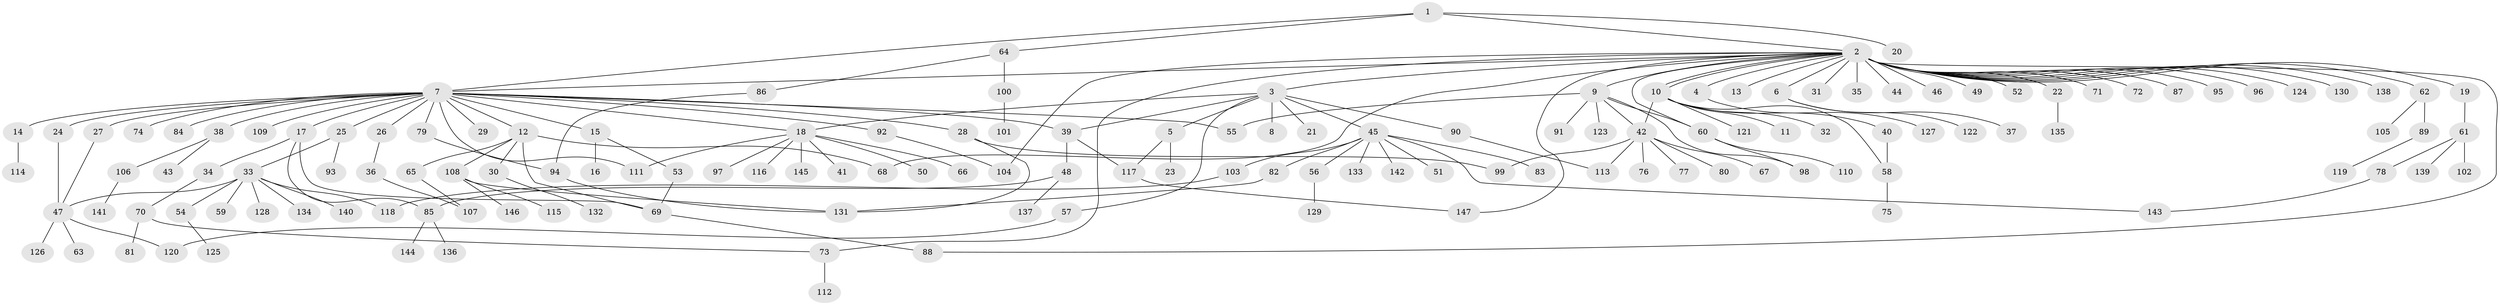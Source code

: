 // Generated by graph-tools (version 1.1) at 2025/49/03/09/25 03:49:47]
// undirected, 147 vertices, 177 edges
graph export_dot {
graph [start="1"]
  node [color=gray90,style=filled];
  1;
  2;
  3;
  4;
  5;
  6;
  7;
  8;
  9;
  10;
  11;
  12;
  13;
  14;
  15;
  16;
  17;
  18;
  19;
  20;
  21;
  22;
  23;
  24;
  25;
  26;
  27;
  28;
  29;
  30;
  31;
  32;
  33;
  34;
  35;
  36;
  37;
  38;
  39;
  40;
  41;
  42;
  43;
  44;
  45;
  46;
  47;
  48;
  49;
  50;
  51;
  52;
  53;
  54;
  55;
  56;
  57;
  58;
  59;
  60;
  61;
  62;
  63;
  64;
  65;
  66;
  67;
  68;
  69;
  70;
  71;
  72;
  73;
  74;
  75;
  76;
  77;
  78;
  79;
  80;
  81;
  82;
  83;
  84;
  85;
  86;
  87;
  88;
  89;
  90;
  91;
  92;
  93;
  94;
  95;
  96;
  97;
  98;
  99;
  100;
  101;
  102;
  103;
  104;
  105;
  106;
  107;
  108;
  109;
  110;
  111;
  112;
  113;
  114;
  115;
  116;
  117;
  118;
  119;
  120;
  121;
  122;
  123;
  124;
  125;
  126;
  127;
  128;
  129;
  130;
  131;
  132;
  133;
  134;
  135;
  136;
  137;
  138;
  139;
  140;
  141;
  142;
  143;
  144;
  145;
  146;
  147;
  1 -- 2;
  1 -- 7;
  1 -- 20;
  1 -- 64;
  2 -- 3;
  2 -- 4;
  2 -- 6;
  2 -- 7;
  2 -- 9;
  2 -- 10;
  2 -- 10;
  2 -- 13;
  2 -- 19;
  2 -- 22;
  2 -- 31;
  2 -- 35;
  2 -- 44;
  2 -- 46;
  2 -- 49;
  2 -- 52;
  2 -- 60;
  2 -- 62;
  2 -- 68;
  2 -- 71;
  2 -- 72;
  2 -- 73;
  2 -- 87;
  2 -- 88;
  2 -- 95;
  2 -- 96;
  2 -- 104;
  2 -- 124;
  2 -- 130;
  2 -- 138;
  2 -- 147;
  3 -- 5;
  3 -- 8;
  3 -- 18;
  3 -- 21;
  3 -- 39;
  3 -- 45;
  3 -- 57;
  3 -- 90;
  4 -- 127;
  5 -- 23;
  5 -- 117;
  6 -- 37;
  6 -- 122;
  7 -- 12;
  7 -- 14;
  7 -- 15;
  7 -- 17;
  7 -- 18;
  7 -- 24;
  7 -- 25;
  7 -- 26;
  7 -- 27;
  7 -- 28;
  7 -- 29;
  7 -- 38;
  7 -- 39;
  7 -- 55;
  7 -- 74;
  7 -- 79;
  7 -- 84;
  7 -- 92;
  7 -- 109;
  7 -- 111;
  9 -- 42;
  9 -- 55;
  9 -- 60;
  9 -- 91;
  9 -- 98;
  9 -- 123;
  10 -- 11;
  10 -- 32;
  10 -- 40;
  10 -- 42;
  10 -- 58;
  10 -- 121;
  12 -- 30;
  12 -- 65;
  12 -- 68;
  12 -- 69;
  12 -- 108;
  14 -- 114;
  15 -- 16;
  15 -- 53;
  17 -- 34;
  17 -- 69;
  17 -- 85;
  18 -- 41;
  18 -- 50;
  18 -- 66;
  18 -- 97;
  18 -- 111;
  18 -- 116;
  18 -- 145;
  19 -- 61;
  22 -- 135;
  24 -- 47;
  25 -- 33;
  25 -- 93;
  26 -- 36;
  27 -- 47;
  28 -- 99;
  28 -- 131;
  30 -- 132;
  33 -- 47;
  33 -- 54;
  33 -- 59;
  33 -- 118;
  33 -- 128;
  33 -- 134;
  33 -- 140;
  34 -- 70;
  36 -- 107;
  38 -- 43;
  38 -- 106;
  39 -- 48;
  39 -- 117;
  40 -- 58;
  42 -- 67;
  42 -- 76;
  42 -- 77;
  42 -- 80;
  42 -- 99;
  42 -- 113;
  45 -- 51;
  45 -- 56;
  45 -- 82;
  45 -- 83;
  45 -- 103;
  45 -- 133;
  45 -- 142;
  45 -- 143;
  47 -- 63;
  47 -- 120;
  47 -- 126;
  48 -- 85;
  48 -- 137;
  53 -- 69;
  54 -- 125;
  56 -- 129;
  57 -- 120;
  58 -- 75;
  60 -- 98;
  60 -- 110;
  61 -- 78;
  61 -- 102;
  61 -- 139;
  62 -- 89;
  62 -- 105;
  64 -- 86;
  64 -- 100;
  65 -- 107;
  69 -- 88;
  70 -- 73;
  70 -- 81;
  73 -- 112;
  78 -- 143;
  79 -- 94;
  82 -- 131;
  85 -- 136;
  85 -- 144;
  86 -- 94;
  89 -- 119;
  90 -- 113;
  92 -- 104;
  94 -- 131;
  100 -- 101;
  103 -- 118;
  106 -- 141;
  108 -- 115;
  108 -- 131;
  108 -- 146;
  117 -- 147;
}
